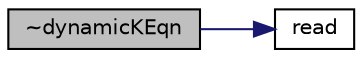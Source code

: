 digraph "~dynamicKEqn"
{
  bgcolor="transparent";
  edge [fontname="Helvetica",fontsize="10",labelfontname="Helvetica",labelfontsize="10"];
  node [fontname="Helvetica",fontsize="10",shape=record];
  rankdir="LR";
  Node312 [label="~dynamicKEqn",height=0.2,width=0.4,color="black", fillcolor="grey75", style="filled", fontcolor="black"];
  Node312 -> Node313 [color="midnightblue",fontsize="10",style="solid",fontname="Helvetica"];
  Node313 [label="read",height=0.2,width=0.4,color="black",URL="$a32209.html#af816873151ddb0126e98bb2f914d8ed5",tooltip="Read model coefficients if they have changed. "];
}
